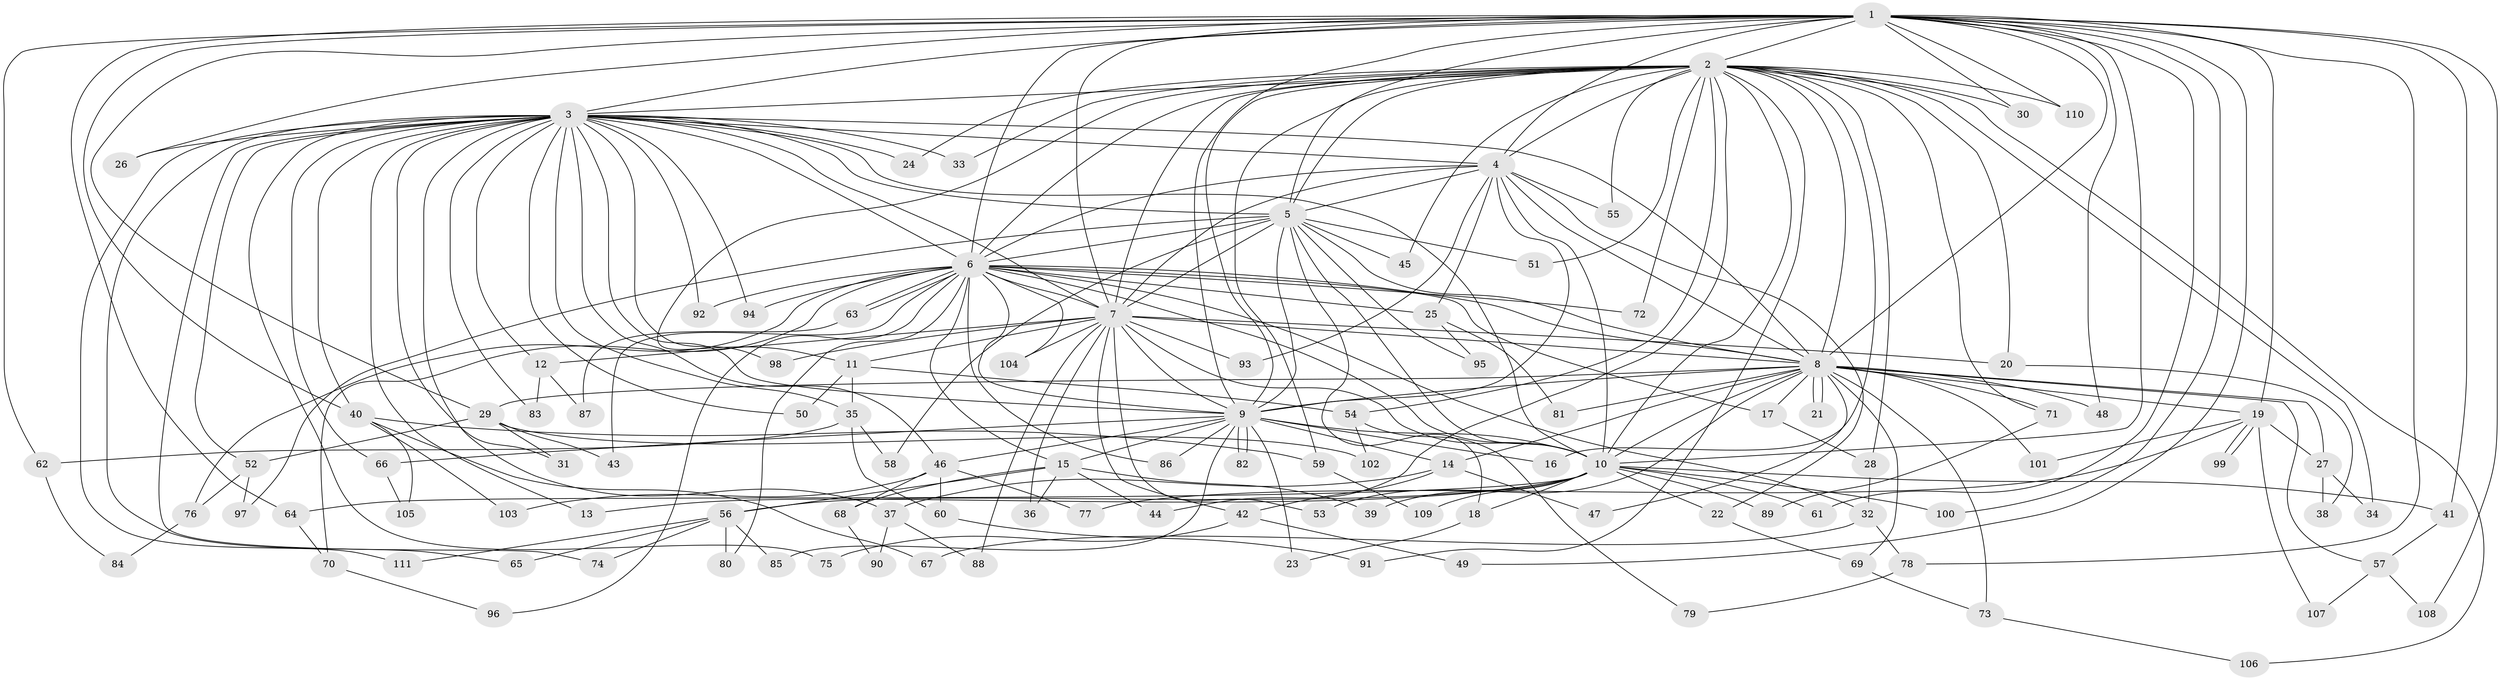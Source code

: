 // Generated by graph-tools (version 1.1) at 2025/11/02/27/25 16:11:02]
// undirected, 111 vertices, 247 edges
graph export_dot {
graph [start="1"]
  node [color=gray90,style=filled];
  1;
  2;
  3;
  4;
  5;
  6;
  7;
  8;
  9;
  10;
  11;
  12;
  13;
  14;
  15;
  16;
  17;
  18;
  19;
  20;
  21;
  22;
  23;
  24;
  25;
  26;
  27;
  28;
  29;
  30;
  31;
  32;
  33;
  34;
  35;
  36;
  37;
  38;
  39;
  40;
  41;
  42;
  43;
  44;
  45;
  46;
  47;
  48;
  49;
  50;
  51;
  52;
  53;
  54;
  55;
  56;
  57;
  58;
  59;
  60;
  61;
  62;
  63;
  64;
  65;
  66;
  67;
  68;
  69;
  70;
  71;
  72;
  73;
  74;
  75;
  76;
  77;
  78;
  79;
  80;
  81;
  82;
  83;
  84;
  85;
  86;
  87;
  88;
  89;
  90;
  91;
  92;
  93;
  94;
  95;
  96;
  97;
  98;
  99;
  100;
  101;
  102;
  103;
  104;
  105;
  106;
  107;
  108;
  109;
  110;
  111;
  1 -- 2;
  1 -- 3;
  1 -- 4;
  1 -- 5;
  1 -- 6;
  1 -- 7;
  1 -- 8;
  1 -- 9;
  1 -- 10;
  1 -- 19;
  1 -- 26;
  1 -- 29;
  1 -- 30;
  1 -- 40;
  1 -- 41;
  1 -- 48;
  1 -- 49;
  1 -- 61;
  1 -- 62;
  1 -- 64;
  1 -- 78;
  1 -- 100;
  1 -- 108;
  1 -- 110;
  2 -- 3;
  2 -- 4;
  2 -- 5;
  2 -- 6;
  2 -- 7;
  2 -- 8;
  2 -- 9;
  2 -- 10;
  2 -- 11;
  2 -- 16;
  2 -- 20;
  2 -- 24;
  2 -- 28;
  2 -- 30;
  2 -- 33;
  2 -- 34;
  2 -- 44;
  2 -- 45;
  2 -- 51;
  2 -- 54;
  2 -- 55;
  2 -- 59;
  2 -- 71;
  2 -- 72;
  2 -- 91;
  2 -- 106;
  2 -- 110;
  3 -- 4;
  3 -- 5;
  3 -- 6;
  3 -- 7;
  3 -- 8;
  3 -- 9;
  3 -- 10;
  3 -- 12;
  3 -- 13;
  3 -- 24;
  3 -- 26;
  3 -- 31;
  3 -- 33;
  3 -- 35;
  3 -- 37;
  3 -- 40;
  3 -- 46;
  3 -- 50;
  3 -- 52;
  3 -- 65;
  3 -- 66;
  3 -- 74;
  3 -- 75;
  3 -- 83;
  3 -- 92;
  3 -- 94;
  3 -- 98;
  3 -- 111;
  4 -- 5;
  4 -- 6;
  4 -- 7;
  4 -- 8;
  4 -- 9;
  4 -- 10;
  4 -- 22;
  4 -- 25;
  4 -- 55;
  4 -- 93;
  5 -- 6;
  5 -- 7;
  5 -- 8;
  5 -- 9;
  5 -- 10;
  5 -- 18;
  5 -- 45;
  5 -- 51;
  5 -- 58;
  5 -- 95;
  5 -- 97;
  6 -- 7;
  6 -- 8;
  6 -- 9;
  6 -- 10;
  6 -- 15;
  6 -- 17;
  6 -- 25;
  6 -- 32;
  6 -- 43;
  6 -- 63;
  6 -- 63;
  6 -- 70;
  6 -- 72;
  6 -- 76;
  6 -- 80;
  6 -- 86;
  6 -- 92;
  6 -- 94;
  6 -- 96;
  6 -- 104;
  7 -- 8;
  7 -- 9;
  7 -- 10;
  7 -- 11;
  7 -- 12;
  7 -- 20;
  7 -- 36;
  7 -- 42;
  7 -- 53;
  7 -- 88;
  7 -- 93;
  7 -- 98;
  7 -- 104;
  8 -- 9;
  8 -- 10;
  8 -- 14;
  8 -- 17;
  8 -- 19;
  8 -- 21;
  8 -- 21;
  8 -- 27;
  8 -- 29;
  8 -- 39;
  8 -- 47;
  8 -- 48;
  8 -- 57;
  8 -- 69;
  8 -- 71;
  8 -- 73;
  8 -- 81;
  8 -- 101;
  9 -- 10;
  9 -- 14;
  9 -- 15;
  9 -- 16;
  9 -- 23;
  9 -- 46;
  9 -- 66;
  9 -- 82;
  9 -- 82;
  9 -- 85;
  9 -- 86;
  10 -- 13;
  10 -- 18;
  10 -- 22;
  10 -- 41;
  10 -- 53;
  10 -- 56;
  10 -- 61;
  10 -- 64;
  10 -- 89;
  10 -- 100;
  10 -- 109;
  11 -- 35;
  11 -- 50;
  11 -- 54;
  12 -- 83;
  12 -- 87;
  14 -- 37;
  14 -- 42;
  14 -- 47;
  15 -- 36;
  15 -- 39;
  15 -- 44;
  15 -- 56;
  15 -- 68;
  17 -- 28;
  18 -- 23;
  19 -- 27;
  19 -- 77;
  19 -- 99;
  19 -- 99;
  19 -- 101;
  19 -- 107;
  20 -- 38;
  22 -- 69;
  25 -- 81;
  25 -- 95;
  27 -- 34;
  27 -- 38;
  28 -- 32;
  29 -- 31;
  29 -- 43;
  29 -- 52;
  29 -- 102;
  32 -- 67;
  32 -- 78;
  35 -- 58;
  35 -- 60;
  35 -- 62;
  37 -- 88;
  37 -- 90;
  40 -- 59;
  40 -- 67;
  40 -- 103;
  40 -- 105;
  41 -- 57;
  42 -- 49;
  42 -- 75;
  46 -- 60;
  46 -- 68;
  46 -- 77;
  46 -- 103;
  52 -- 76;
  52 -- 97;
  54 -- 79;
  54 -- 102;
  56 -- 65;
  56 -- 74;
  56 -- 80;
  56 -- 85;
  56 -- 111;
  57 -- 107;
  57 -- 108;
  59 -- 109;
  60 -- 91;
  62 -- 84;
  63 -- 87;
  64 -- 70;
  66 -- 105;
  68 -- 90;
  69 -- 73;
  70 -- 96;
  71 -- 89;
  73 -- 106;
  76 -- 84;
  78 -- 79;
}
